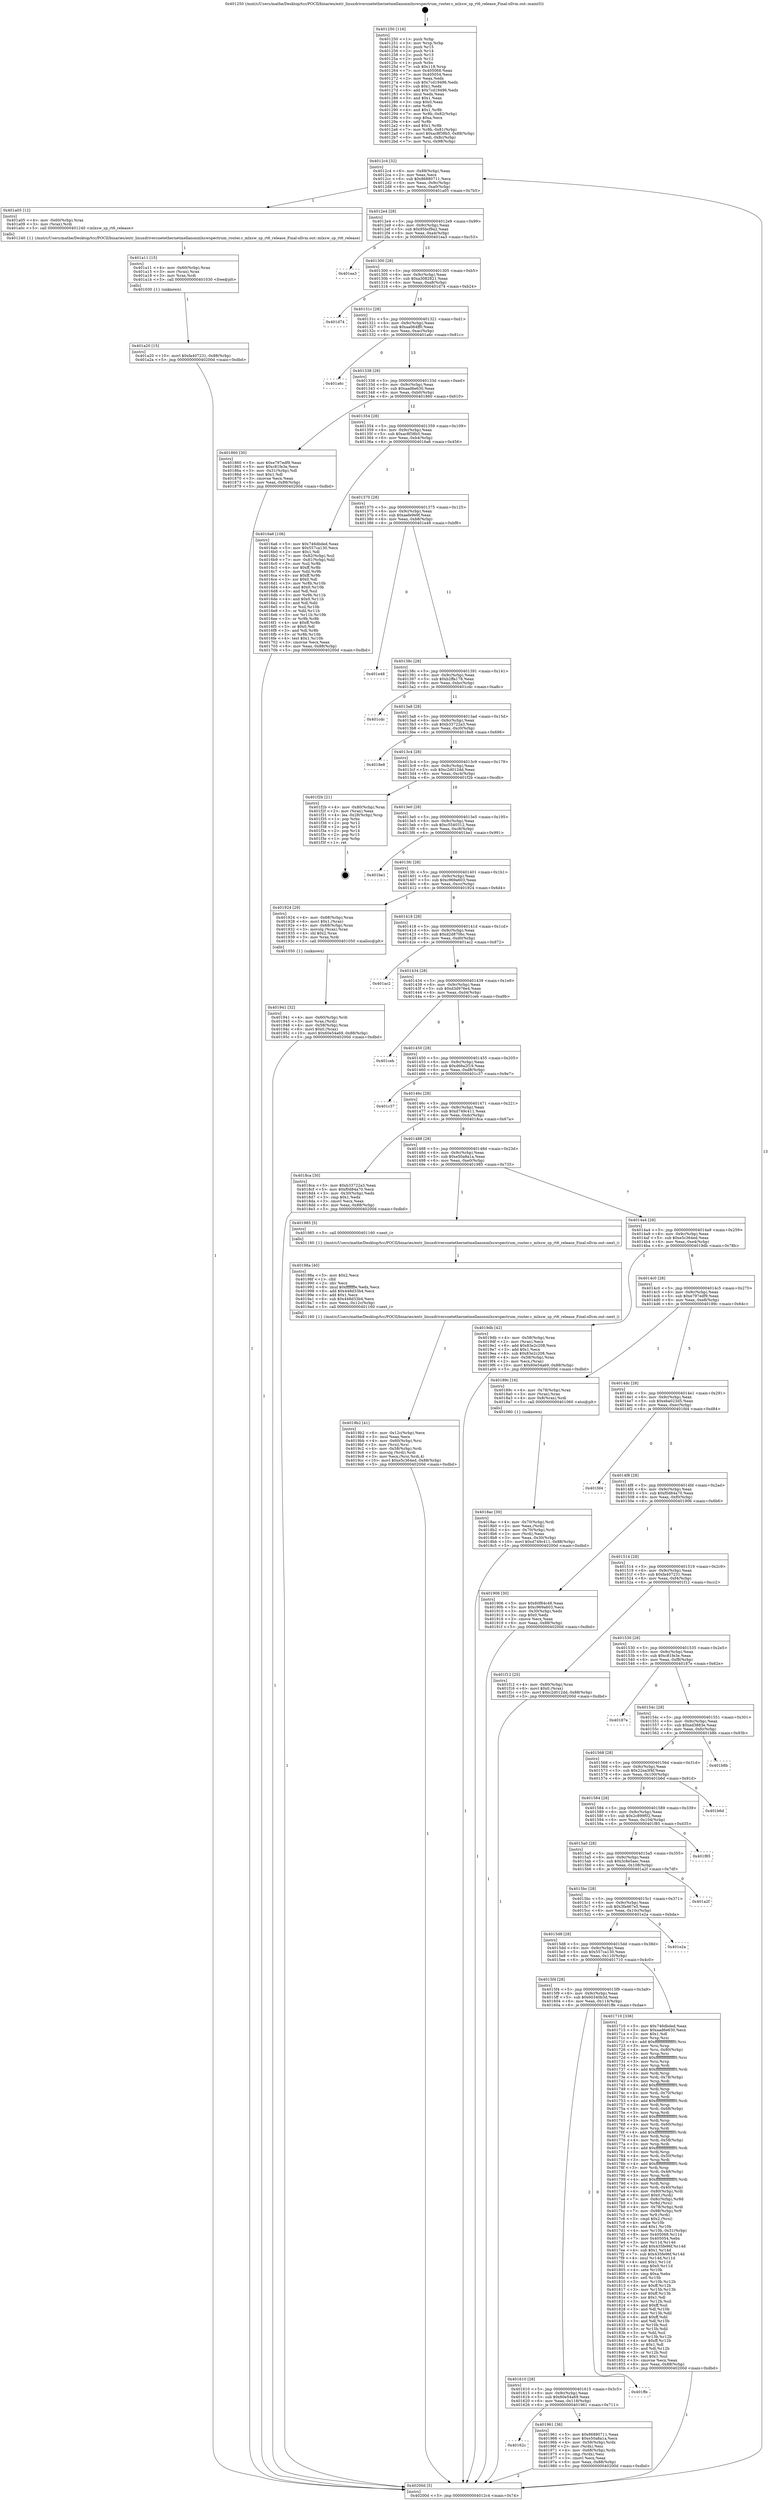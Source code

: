 digraph "0x401250" {
  label = "0x401250 (/mnt/c/Users/mathe/Desktop/tcc/POCII/binaries/extr_linuxdriversnetethernetmellanoxmlxswspectrum_router.c_mlxsw_sp_rt6_release_Final-ollvm.out::main(0))"
  labelloc = "t"
  node[shape=record]

  Entry [label="",width=0.3,height=0.3,shape=circle,fillcolor=black,style=filled]
  "0x4012c4" [label="{
     0x4012c4 [32]\l
     | [instrs]\l
     &nbsp;&nbsp;0x4012c4 \<+6\>: mov -0x88(%rbp),%eax\l
     &nbsp;&nbsp;0x4012ca \<+2\>: mov %eax,%ecx\l
     &nbsp;&nbsp;0x4012cc \<+6\>: sub $0x86880711,%ecx\l
     &nbsp;&nbsp;0x4012d2 \<+6\>: mov %eax,-0x9c(%rbp)\l
     &nbsp;&nbsp;0x4012d8 \<+6\>: mov %ecx,-0xa0(%rbp)\l
     &nbsp;&nbsp;0x4012de \<+6\>: je 0000000000401a05 \<main+0x7b5\>\l
  }"]
  "0x401a05" [label="{
     0x401a05 [12]\l
     | [instrs]\l
     &nbsp;&nbsp;0x401a05 \<+4\>: mov -0x60(%rbp),%rax\l
     &nbsp;&nbsp;0x401a09 \<+3\>: mov (%rax),%rdi\l
     &nbsp;&nbsp;0x401a0c \<+5\>: call 0000000000401240 \<mlxsw_sp_rt6_release\>\l
     | [calls]\l
     &nbsp;&nbsp;0x401240 \{1\} (/mnt/c/Users/mathe/Desktop/tcc/POCII/binaries/extr_linuxdriversnetethernetmellanoxmlxswspectrum_router.c_mlxsw_sp_rt6_release_Final-ollvm.out::mlxsw_sp_rt6_release)\l
  }"]
  "0x4012e4" [label="{
     0x4012e4 [28]\l
     | [instrs]\l
     &nbsp;&nbsp;0x4012e4 \<+5\>: jmp 00000000004012e9 \<main+0x99\>\l
     &nbsp;&nbsp;0x4012e9 \<+6\>: mov -0x9c(%rbp),%eax\l
     &nbsp;&nbsp;0x4012ef \<+5\>: sub $0x95bcf9a2,%eax\l
     &nbsp;&nbsp;0x4012f4 \<+6\>: mov %eax,-0xa4(%rbp)\l
     &nbsp;&nbsp;0x4012fa \<+6\>: je 0000000000401ea3 \<main+0xc53\>\l
  }"]
  Exit [label="",width=0.3,height=0.3,shape=circle,fillcolor=black,style=filled,peripheries=2]
  "0x401ea3" [label="{
     0x401ea3\l
  }", style=dashed]
  "0x401300" [label="{
     0x401300 [28]\l
     | [instrs]\l
     &nbsp;&nbsp;0x401300 \<+5\>: jmp 0000000000401305 \<main+0xb5\>\l
     &nbsp;&nbsp;0x401305 \<+6\>: mov -0x9c(%rbp),%eax\l
     &nbsp;&nbsp;0x40130b \<+5\>: sub $0xa3082821,%eax\l
     &nbsp;&nbsp;0x401310 \<+6\>: mov %eax,-0xa8(%rbp)\l
     &nbsp;&nbsp;0x401316 \<+6\>: je 0000000000401d74 \<main+0xb24\>\l
  }"]
  "0x401a20" [label="{
     0x401a20 [15]\l
     | [instrs]\l
     &nbsp;&nbsp;0x401a20 \<+10\>: movl $0xfa407231,-0x88(%rbp)\l
     &nbsp;&nbsp;0x401a2a \<+5\>: jmp 000000000040200d \<main+0xdbd\>\l
  }"]
  "0x401d74" [label="{
     0x401d74\l
  }", style=dashed]
  "0x40131c" [label="{
     0x40131c [28]\l
     | [instrs]\l
     &nbsp;&nbsp;0x40131c \<+5\>: jmp 0000000000401321 \<main+0xd1\>\l
     &nbsp;&nbsp;0x401321 \<+6\>: mov -0x9c(%rbp),%eax\l
     &nbsp;&nbsp;0x401327 \<+5\>: sub $0xaa064ff0,%eax\l
     &nbsp;&nbsp;0x40132c \<+6\>: mov %eax,-0xac(%rbp)\l
     &nbsp;&nbsp;0x401332 \<+6\>: je 0000000000401a6c \<main+0x81c\>\l
  }"]
  "0x401a11" [label="{
     0x401a11 [15]\l
     | [instrs]\l
     &nbsp;&nbsp;0x401a11 \<+4\>: mov -0x60(%rbp),%rax\l
     &nbsp;&nbsp;0x401a15 \<+3\>: mov (%rax),%rax\l
     &nbsp;&nbsp;0x401a18 \<+3\>: mov %rax,%rdi\l
     &nbsp;&nbsp;0x401a1b \<+5\>: call 0000000000401030 \<free@plt\>\l
     | [calls]\l
     &nbsp;&nbsp;0x401030 \{1\} (unknown)\l
  }"]
  "0x401a6c" [label="{
     0x401a6c\l
  }", style=dashed]
  "0x401338" [label="{
     0x401338 [28]\l
     | [instrs]\l
     &nbsp;&nbsp;0x401338 \<+5\>: jmp 000000000040133d \<main+0xed\>\l
     &nbsp;&nbsp;0x40133d \<+6\>: mov -0x9c(%rbp),%eax\l
     &nbsp;&nbsp;0x401343 \<+5\>: sub $0xaad6e630,%eax\l
     &nbsp;&nbsp;0x401348 \<+6\>: mov %eax,-0xb0(%rbp)\l
     &nbsp;&nbsp;0x40134e \<+6\>: je 0000000000401860 \<main+0x610\>\l
  }"]
  "0x4019b2" [label="{
     0x4019b2 [41]\l
     | [instrs]\l
     &nbsp;&nbsp;0x4019b2 \<+6\>: mov -0x12c(%rbp),%ecx\l
     &nbsp;&nbsp;0x4019b8 \<+3\>: imul %eax,%ecx\l
     &nbsp;&nbsp;0x4019bb \<+4\>: mov -0x60(%rbp),%rsi\l
     &nbsp;&nbsp;0x4019bf \<+3\>: mov (%rsi),%rsi\l
     &nbsp;&nbsp;0x4019c2 \<+4\>: mov -0x58(%rbp),%rdi\l
     &nbsp;&nbsp;0x4019c6 \<+3\>: movslq (%rdi),%rdi\l
     &nbsp;&nbsp;0x4019c9 \<+3\>: mov %ecx,(%rsi,%rdi,4)\l
     &nbsp;&nbsp;0x4019cc \<+10\>: movl $0xe5c364ed,-0x88(%rbp)\l
     &nbsp;&nbsp;0x4019d6 \<+5\>: jmp 000000000040200d \<main+0xdbd\>\l
  }"]
  "0x401860" [label="{
     0x401860 [30]\l
     | [instrs]\l
     &nbsp;&nbsp;0x401860 \<+5\>: mov $0xe797edf9,%eax\l
     &nbsp;&nbsp;0x401865 \<+5\>: mov $0xc81fe3e,%ecx\l
     &nbsp;&nbsp;0x40186a \<+3\>: mov -0x31(%rbp),%dl\l
     &nbsp;&nbsp;0x40186d \<+3\>: test $0x1,%dl\l
     &nbsp;&nbsp;0x401870 \<+3\>: cmovne %ecx,%eax\l
     &nbsp;&nbsp;0x401873 \<+6\>: mov %eax,-0x88(%rbp)\l
     &nbsp;&nbsp;0x401879 \<+5\>: jmp 000000000040200d \<main+0xdbd\>\l
  }"]
  "0x401354" [label="{
     0x401354 [28]\l
     | [instrs]\l
     &nbsp;&nbsp;0x401354 \<+5\>: jmp 0000000000401359 \<main+0x109\>\l
     &nbsp;&nbsp;0x401359 \<+6\>: mov -0x9c(%rbp),%eax\l
     &nbsp;&nbsp;0x40135f \<+5\>: sub $0xac8f38b5,%eax\l
     &nbsp;&nbsp;0x401364 \<+6\>: mov %eax,-0xb4(%rbp)\l
     &nbsp;&nbsp;0x40136a \<+6\>: je 00000000004016a6 \<main+0x456\>\l
  }"]
  "0x40198a" [label="{
     0x40198a [40]\l
     | [instrs]\l
     &nbsp;&nbsp;0x40198a \<+5\>: mov $0x2,%ecx\l
     &nbsp;&nbsp;0x40198f \<+1\>: cltd\l
     &nbsp;&nbsp;0x401990 \<+2\>: idiv %ecx\l
     &nbsp;&nbsp;0x401992 \<+6\>: imul $0xfffffffe,%edx,%ecx\l
     &nbsp;&nbsp;0x401998 \<+6\>: add $0x448d33b4,%ecx\l
     &nbsp;&nbsp;0x40199e \<+3\>: add $0x1,%ecx\l
     &nbsp;&nbsp;0x4019a1 \<+6\>: sub $0x448d33b4,%ecx\l
     &nbsp;&nbsp;0x4019a7 \<+6\>: mov %ecx,-0x12c(%rbp)\l
     &nbsp;&nbsp;0x4019ad \<+5\>: call 0000000000401160 \<next_i\>\l
     | [calls]\l
     &nbsp;&nbsp;0x401160 \{1\} (/mnt/c/Users/mathe/Desktop/tcc/POCII/binaries/extr_linuxdriversnetethernetmellanoxmlxswspectrum_router.c_mlxsw_sp_rt6_release_Final-ollvm.out::next_i)\l
  }"]
  "0x4016a6" [label="{
     0x4016a6 [106]\l
     | [instrs]\l
     &nbsp;&nbsp;0x4016a6 \<+5\>: mov $0x746dbded,%eax\l
     &nbsp;&nbsp;0x4016ab \<+5\>: mov $0x557ca130,%ecx\l
     &nbsp;&nbsp;0x4016b0 \<+2\>: mov $0x1,%dl\l
     &nbsp;&nbsp;0x4016b2 \<+7\>: mov -0x82(%rbp),%sil\l
     &nbsp;&nbsp;0x4016b9 \<+7\>: mov -0x81(%rbp),%dil\l
     &nbsp;&nbsp;0x4016c0 \<+3\>: mov %sil,%r8b\l
     &nbsp;&nbsp;0x4016c3 \<+4\>: xor $0xff,%r8b\l
     &nbsp;&nbsp;0x4016c7 \<+3\>: mov %dil,%r9b\l
     &nbsp;&nbsp;0x4016ca \<+4\>: xor $0xff,%r9b\l
     &nbsp;&nbsp;0x4016ce \<+3\>: xor $0x0,%dl\l
     &nbsp;&nbsp;0x4016d1 \<+3\>: mov %r8b,%r10b\l
     &nbsp;&nbsp;0x4016d4 \<+4\>: and $0x0,%r10b\l
     &nbsp;&nbsp;0x4016d8 \<+3\>: and %dl,%sil\l
     &nbsp;&nbsp;0x4016db \<+3\>: mov %r9b,%r11b\l
     &nbsp;&nbsp;0x4016de \<+4\>: and $0x0,%r11b\l
     &nbsp;&nbsp;0x4016e2 \<+3\>: and %dl,%dil\l
     &nbsp;&nbsp;0x4016e5 \<+3\>: or %sil,%r10b\l
     &nbsp;&nbsp;0x4016e8 \<+3\>: or %dil,%r11b\l
     &nbsp;&nbsp;0x4016eb \<+3\>: xor %r11b,%r10b\l
     &nbsp;&nbsp;0x4016ee \<+3\>: or %r9b,%r8b\l
     &nbsp;&nbsp;0x4016f1 \<+4\>: xor $0xff,%r8b\l
     &nbsp;&nbsp;0x4016f5 \<+3\>: or $0x0,%dl\l
     &nbsp;&nbsp;0x4016f8 \<+3\>: and %dl,%r8b\l
     &nbsp;&nbsp;0x4016fb \<+3\>: or %r8b,%r10b\l
     &nbsp;&nbsp;0x4016fe \<+4\>: test $0x1,%r10b\l
     &nbsp;&nbsp;0x401702 \<+3\>: cmovne %ecx,%eax\l
     &nbsp;&nbsp;0x401705 \<+6\>: mov %eax,-0x88(%rbp)\l
     &nbsp;&nbsp;0x40170b \<+5\>: jmp 000000000040200d \<main+0xdbd\>\l
  }"]
  "0x401370" [label="{
     0x401370 [28]\l
     | [instrs]\l
     &nbsp;&nbsp;0x401370 \<+5\>: jmp 0000000000401375 \<main+0x125\>\l
     &nbsp;&nbsp;0x401375 \<+6\>: mov -0x9c(%rbp),%eax\l
     &nbsp;&nbsp;0x40137b \<+5\>: sub $0xaefe9e9f,%eax\l
     &nbsp;&nbsp;0x401380 \<+6\>: mov %eax,-0xb8(%rbp)\l
     &nbsp;&nbsp;0x401386 \<+6\>: je 0000000000401e48 \<main+0xbf8\>\l
  }"]
  "0x40200d" [label="{
     0x40200d [5]\l
     | [instrs]\l
     &nbsp;&nbsp;0x40200d \<+5\>: jmp 00000000004012c4 \<main+0x74\>\l
  }"]
  "0x401250" [label="{
     0x401250 [116]\l
     | [instrs]\l
     &nbsp;&nbsp;0x401250 \<+1\>: push %rbp\l
     &nbsp;&nbsp;0x401251 \<+3\>: mov %rsp,%rbp\l
     &nbsp;&nbsp;0x401254 \<+2\>: push %r15\l
     &nbsp;&nbsp;0x401256 \<+2\>: push %r14\l
     &nbsp;&nbsp;0x401258 \<+2\>: push %r13\l
     &nbsp;&nbsp;0x40125a \<+2\>: push %r12\l
     &nbsp;&nbsp;0x40125c \<+1\>: push %rbx\l
     &nbsp;&nbsp;0x40125d \<+7\>: sub $0x118,%rsp\l
     &nbsp;&nbsp;0x401264 \<+7\>: mov 0x405068,%eax\l
     &nbsp;&nbsp;0x40126b \<+7\>: mov 0x405054,%ecx\l
     &nbsp;&nbsp;0x401272 \<+2\>: mov %eax,%edx\l
     &nbsp;&nbsp;0x401274 \<+6\>: sub $0x7cd19496,%edx\l
     &nbsp;&nbsp;0x40127a \<+3\>: sub $0x1,%edx\l
     &nbsp;&nbsp;0x40127d \<+6\>: add $0x7cd19496,%edx\l
     &nbsp;&nbsp;0x401283 \<+3\>: imul %edx,%eax\l
     &nbsp;&nbsp;0x401286 \<+3\>: and $0x1,%eax\l
     &nbsp;&nbsp;0x401289 \<+3\>: cmp $0x0,%eax\l
     &nbsp;&nbsp;0x40128c \<+4\>: sete %r8b\l
     &nbsp;&nbsp;0x401290 \<+4\>: and $0x1,%r8b\l
     &nbsp;&nbsp;0x401294 \<+7\>: mov %r8b,-0x82(%rbp)\l
     &nbsp;&nbsp;0x40129b \<+3\>: cmp $0xa,%ecx\l
     &nbsp;&nbsp;0x40129e \<+4\>: setl %r8b\l
     &nbsp;&nbsp;0x4012a2 \<+4\>: and $0x1,%r8b\l
     &nbsp;&nbsp;0x4012a6 \<+7\>: mov %r8b,-0x81(%rbp)\l
     &nbsp;&nbsp;0x4012ad \<+10\>: movl $0xac8f38b5,-0x88(%rbp)\l
     &nbsp;&nbsp;0x4012b7 \<+6\>: mov %edi,-0x8c(%rbp)\l
     &nbsp;&nbsp;0x4012bd \<+7\>: mov %rsi,-0x98(%rbp)\l
  }"]
  "0x40162c" [label="{
     0x40162c\l
  }", style=dashed]
  "0x401e48" [label="{
     0x401e48\l
  }", style=dashed]
  "0x40138c" [label="{
     0x40138c [28]\l
     | [instrs]\l
     &nbsp;&nbsp;0x40138c \<+5\>: jmp 0000000000401391 \<main+0x141\>\l
     &nbsp;&nbsp;0x401391 \<+6\>: mov -0x9c(%rbp),%eax\l
     &nbsp;&nbsp;0x401397 \<+5\>: sub $0xb2ffa178,%eax\l
     &nbsp;&nbsp;0x40139c \<+6\>: mov %eax,-0xbc(%rbp)\l
     &nbsp;&nbsp;0x4013a2 \<+6\>: je 0000000000401cdc \<main+0xa8c\>\l
  }"]
  "0x401961" [label="{
     0x401961 [36]\l
     | [instrs]\l
     &nbsp;&nbsp;0x401961 \<+5\>: mov $0x86880711,%eax\l
     &nbsp;&nbsp;0x401966 \<+5\>: mov $0xe50a8a1a,%ecx\l
     &nbsp;&nbsp;0x40196b \<+4\>: mov -0x58(%rbp),%rdx\l
     &nbsp;&nbsp;0x40196f \<+2\>: mov (%rdx),%esi\l
     &nbsp;&nbsp;0x401971 \<+4\>: mov -0x68(%rbp),%rdx\l
     &nbsp;&nbsp;0x401975 \<+2\>: cmp (%rdx),%esi\l
     &nbsp;&nbsp;0x401977 \<+3\>: cmovl %ecx,%eax\l
     &nbsp;&nbsp;0x40197a \<+6\>: mov %eax,-0x88(%rbp)\l
     &nbsp;&nbsp;0x401980 \<+5\>: jmp 000000000040200d \<main+0xdbd\>\l
  }"]
  "0x401cdc" [label="{
     0x401cdc\l
  }", style=dashed]
  "0x4013a8" [label="{
     0x4013a8 [28]\l
     | [instrs]\l
     &nbsp;&nbsp;0x4013a8 \<+5\>: jmp 00000000004013ad \<main+0x15d\>\l
     &nbsp;&nbsp;0x4013ad \<+6\>: mov -0x9c(%rbp),%eax\l
     &nbsp;&nbsp;0x4013b3 \<+5\>: sub $0xb33722a3,%eax\l
     &nbsp;&nbsp;0x4013b8 \<+6\>: mov %eax,-0xc0(%rbp)\l
     &nbsp;&nbsp;0x4013be \<+6\>: je 00000000004018e8 \<main+0x698\>\l
  }"]
  "0x401610" [label="{
     0x401610 [28]\l
     | [instrs]\l
     &nbsp;&nbsp;0x401610 \<+5\>: jmp 0000000000401615 \<main+0x3c5\>\l
     &nbsp;&nbsp;0x401615 \<+6\>: mov -0x9c(%rbp),%eax\l
     &nbsp;&nbsp;0x40161b \<+5\>: sub $0x60e54a69,%eax\l
     &nbsp;&nbsp;0x401620 \<+6\>: mov %eax,-0x118(%rbp)\l
     &nbsp;&nbsp;0x401626 \<+6\>: je 0000000000401961 \<main+0x711\>\l
  }"]
  "0x4018e8" [label="{
     0x4018e8\l
  }", style=dashed]
  "0x4013c4" [label="{
     0x4013c4 [28]\l
     | [instrs]\l
     &nbsp;&nbsp;0x4013c4 \<+5\>: jmp 00000000004013c9 \<main+0x179\>\l
     &nbsp;&nbsp;0x4013c9 \<+6\>: mov -0x9c(%rbp),%eax\l
     &nbsp;&nbsp;0x4013cf \<+5\>: sub $0xc2d012dd,%eax\l
     &nbsp;&nbsp;0x4013d4 \<+6\>: mov %eax,-0xc4(%rbp)\l
     &nbsp;&nbsp;0x4013da \<+6\>: je 0000000000401f2b \<main+0xcdb\>\l
  }"]
  "0x401ffe" [label="{
     0x401ffe\l
  }", style=dashed]
  "0x401f2b" [label="{
     0x401f2b [21]\l
     | [instrs]\l
     &nbsp;&nbsp;0x401f2b \<+4\>: mov -0x80(%rbp),%rax\l
     &nbsp;&nbsp;0x401f2f \<+2\>: mov (%rax),%eax\l
     &nbsp;&nbsp;0x401f31 \<+4\>: lea -0x28(%rbp),%rsp\l
     &nbsp;&nbsp;0x401f35 \<+1\>: pop %rbx\l
     &nbsp;&nbsp;0x401f36 \<+2\>: pop %r12\l
     &nbsp;&nbsp;0x401f38 \<+2\>: pop %r13\l
     &nbsp;&nbsp;0x401f3a \<+2\>: pop %r14\l
     &nbsp;&nbsp;0x401f3c \<+2\>: pop %r15\l
     &nbsp;&nbsp;0x401f3e \<+1\>: pop %rbp\l
     &nbsp;&nbsp;0x401f3f \<+1\>: ret\l
  }"]
  "0x4013e0" [label="{
     0x4013e0 [28]\l
     | [instrs]\l
     &nbsp;&nbsp;0x4013e0 \<+5\>: jmp 00000000004013e5 \<main+0x195\>\l
     &nbsp;&nbsp;0x4013e5 \<+6\>: mov -0x9c(%rbp),%eax\l
     &nbsp;&nbsp;0x4013eb \<+5\>: sub $0xc5540312,%eax\l
     &nbsp;&nbsp;0x4013f0 \<+6\>: mov %eax,-0xc8(%rbp)\l
     &nbsp;&nbsp;0x4013f6 \<+6\>: je 0000000000401be1 \<main+0x991\>\l
  }"]
  "0x401941" [label="{
     0x401941 [32]\l
     | [instrs]\l
     &nbsp;&nbsp;0x401941 \<+4\>: mov -0x60(%rbp),%rdi\l
     &nbsp;&nbsp;0x401945 \<+3\>: mov %rax,(%rdi)\l
     &nbsp;&nbsp;0x401948 \<+4\>: mov -0x58(%rbp),%rax\l
     &nbsp;&nbsp;0x40194c \<+6\>: movl $0x0,(%rax)\l
     &nbsp;&nbsp;0x401952 \<+10\>: movl $0x60e54a69,-0x88(%rbp)\l
     &nbsp;&nbsp;0x40195c \<+5\>: jmp 000000000040200d \<main+0xdbd\>\l
  }"]
  "0x401be1" [label="{
     0x401be1\l
  }", style=dashed]
  "0x4013fc" [label="{
     0x4013fc [28]\l
     | [instrs]\l
     &nbsp;&nbsp;0x4013fc \<+5\>: jmp 0000000000401401 \<main+0x1b1\>\l
     &nbsp;&nbsp;0x401401 \<+6\>: mov -0x9c(%rbp),%eax\l
     &nbsp;&nbsp;0x401407 \<+5\>: sub $0xc969a603,%eax\l
     &nbsp;&nbsp;0x40140c \<+6\>: mov %eax,-0xcc(%rbp)\l
     &nbsp;&nbsp;0x401412 \<+6\>: je 0000000000401924 \<main+0x6d4\>\l
  }"]
  "0x4018ac" [label="{
     0x4018ac [30]\l
     | [instrs]\l
     &nbsp;&nbsp;0x4018ac \<+4\>: mov -0x70(%rbp),%rdi\l
     &nbsp;&nbsp;0x4018b0 \<+2\>: mov %eax,(%rdi)\l
     &nbsp;&nbsp;0x4018b2 \<+4\>: mov -0x70(%rbp),%rdi\l
     &nbsp;&nbsp;0x4018b6 \<+2\>: mov (%rdi),%eax\l
     &nbsp;&nbsp;0x4018b8 \<+3\>: mov %eax,-0x30(%rbp)\l
     &nbsp;&nbsp;0x4018bb \<+10\>: movl $0xd749c411,-0x88(%rbp)\l
     &nbsp;&nbsp;0x4018c5 \<+5\>: jmp 000000000040200d \<main+0xdbd\>\l
  }"]
  "0x401924" [label="{
     0x401924 [29]\l
     | [instrs]\l
     &nbsp;&nbsp;0x401924 \<+4\>: mov -0x68(%rbp),%rax\l
     &nbsp;&nbsp;0x401928 \<+6\>: movl $0x1,(%rax)\l
     &nbsp;&nbsp;0x40192e \<+4\>: mov -0x68(%rbp),%rax\l
     &nbsp;&nbsp;0x401932 \<+3\>: movslq (%rax),%rax\l
     &nbsp;&nbsp;0x401935 \<+4\>: shl $0x2,%rax\l
     &nbsp;&nbsp;0x401939 \<+3\>: mov %rax,%rdi\l
     &nbsp;&nbsp;0x40193c \<+5\>: call 0000000000401050 \<malloc@plt\>\l
     | [calls]\l
     &nbsp;&nbsp;0x401050 \{1\} (unknown)\l
  }"]
  "0x401418" [label="{
     0x401418 [28]\l
     | [instrs]\l
     &nbsp;&nbsp;0x401418 \<+5\>: jmp 000000000040141d \<main+0x1cd\>\l
     &nbsp;&nbsp;0x40141d \<+6\>: mov -0x9c(%rbp),%eax\l
     &nbsp;&nbsp;0x401423 \<+5\>: sub $0xd2d870bc,%eax\l
     &nbsp;&nbsp;0x401428 \<+6\>: mov %eax,-0xd0(%rbp)\l
     &nbsp;&nbsp;0x40142e \<+6\>: je 0000000000401ac2 \<main+0x872\>\l
  }"]
  "0x4015f4" [label="{
     0x4015f4 [28]\l
     | [instrs]\l
     &nbsp;&nbsp;0x4015f4 \<+5\>: jmp 00000000004015f9 \<main+0x3a9\>\l
     &nbsp;&nbsp;0x4015f9 \<+6\>: mov -0x9c(%rbp),%eax\l
     &nbsp;&nbsp;0x4015ff \<+5\>: sub $0x60340b3d,%eax\l
     &nbsp;&nbsp;0x401604 \<+6\>: mov %eax,-0x114(%rbp)\l
     &nbsp;&nbsp;0x40160a \<+6\>: je 0000000000401ffe \<main+0xdae\>\l
  }"]
  "0x401ac2" [label="{
     0x401ac2\l
  }", style=dashed]
  "0x401434" [label="{
     0x401434 [28]\l
     | [instrs]\l
     &nbsp;&nbsp;0x401434 \<+5\>: jmp 0000000000401439 \<main+0x1e9\>\l
     &nbsp;&nbsp;0x401439 \<+6\>: mov -0x9c(%rbp),%eax\l
     &nbsp;&nbsp;0x40143f \<+5\>: sub $0xd3d976e4,%eax\l
     &nbsp;&nbsp;0x401444 \<+6\>: mov %eax,-0xd4(%rbp)\l
     &nbsp;&nbsp;0x40144a \<+6\>: je 0000000000401ceb \<main+0xa9b\>\l
  }"]
  "0x401710" [label="{
     0x401710 [336]\l
     | [instrs]\l
     &nbsp;&nbsp;0x401710 \<+5\>: mov $0x746dbded,%eax\l
     &nbsp;&nbsp;0x401715 \<+5\>: mov $0xaad6e630,%ecx\l
     &nbsp;&nbsp;0x40171a \<+2\>: mov $0x1,%dl\l
     &nbsp;&nbsp;0x40171c \<+3\>: mov %rsp,%rsi\l
     &nbsp;&nbsp;0x40171f \<+4\>: add $0xfffffffffffffff0,%rsi\l
     &nbsp;&nbsp;0x401723 \<+3\>: mov %rsi,%rsp\l
     &nbsp;&nbsp;0x401726 \<+4\>: mov %rsi,-0x80(%rbp)\l
     &nbsp;&nbsp;0x40172a \<+3\>: mov %rsp,%rsi\l
     &nbsp;&nbsp;0x40172d \<+4\>: add $0xfffffffffffffff0,%rsi\l
     &nbsp;&nbsp;0x401731 \<+3\>: mov %rsi,%rsp\l
     &nbsp;&nbsp;0x401734 \<+3\>: mov %rsp,%rdi\l
     &nbsp;&nbsp;0x401737 \<+4\>: add $0xfffffffffffffff0,%rdi\l
     &nbsp;&nbsp;0x40173b \<+3\>: mov %rdi,%rsp\l
     &nbsp;&nbsp;0x40173e \<+4\>: mov %rdi,-0x78(%rbp)\l
     &nbsp;&nbsp;0x401742 \<+3\>: mov %rsp,%rdi\l
     &nbsp;&nbsp;0x401745 \<+4\>: add $0xfffffffffffffff0,%rdi\l
     &nbsp;&nbsp;0x401749 \<+3\>: mov %rdi,%rsp\l
     &nbsp;&nbsp;0x40174c \<+4\>: mov %rdi,-0x70(%rbp)\l
     &nbsp;&nbsp;0x401750 \<+3\>: mov %rsp,%rdi\l
     &nbsp;&nbsp;0x401753 \<+4\>: add $0xfffffffffffffff0,%rdi\l
     &nbsp;&nbsp;0x401757 \<+3\>: mov %rdi,%rsp\l
     &nbsp;&nbsp;0x40175a \<+4\>: mov %rdi,-0x68(%rbp)\l
     &nbsp;&nbsp;0x40175e \<+3\>: mov %rsp,%rdi\l
     &nbsp;&nbsp;0x401761 \<+4\>: add $0xfffffffffffffff0,%rdi\l
     &nbsp;&nbsp;0x401765 \<+3\>: mov %rdi,%rsp\l
     &nbsp;&nbsp;0x401768 \<+4\>: mov %rdi,-0x60(%rbp)\l
     &nbsp;&nbsp;0x40176c \<+3\>: mov %rsp,%rdi\l
     &nbsp;&nbsp;0x40176f \<+4\>: add $0xfffffffffffffff0,%rdi\l
     &nbsp;&nbsp;0x401773 \<+3\>: mov %rdi,%rsp\l
     &nbsp;&nbsp;0x401776 \<+4\>: mov %rdi,-0x58(%rbp)\l
     &nbsp;&nbsp;0x40177a \<+3\>: mov %rsp,%rdi\l
     &nbsp;&nbsp;0x40177d \<+4\>: add $0xfffffffffffffff0,%rdi\l
     &nbsp;&nbsp;0x401781 \<+3\>: mov %rdi,%rsp\l
     &nbsp;&nbsp;0x401784 \<+4\>: mov %rdi,-0x50(%rbp)\l
     &nbsp;&nbsp;0x401788 \<+3\>: mov %rsp,%rdi\l
     &nbsp;&nbsp;0x40178b \<+4\>: add $0xfffffffffffffff0,%rdi\l
     &nbsp;&nbsp;0x40178f \<+3\>: mov %rdi,%rsp\l
     &nbsp;&nbsp;0x401792 \<+4\>: mov %rdi,-0x48(%rbp)\l
     &nbsp;&nbsp;0x401796 \<+3\>: mov %rsp,%rdi\l
     &nbsp;&nbsp;0x401799 \<+4\>: add $0xfffffffffffffff0,%rdi\l
     &nbsp;&nbsp;0x40179d \<+3\>: mov %rdi,%rsp\l
     &nbsp;&nbsp;0x4017a0 \<+4\>: mov %rdi,-0x40(%rbp)\l
     &nbsp;&nbsp;0x4017a4 \<+4\>: mov -0x80(%rbp),%rdi\l
     &nbsp;&nbsp;0x4017a8 \<+6\>: movl $0x0,(%rdi)\l
     &nbsp;&nbsp;0x4017ae \<+7\>: mov -0x8c(%rbp),%r8d\l
     &nbsp;&nbsp;0x4017b5 \<+3\>: mov %r8d,(%rsi)\l
     &nbsp;&nbsp;0x4017b8 \<+4\>: mov -0x78(%rbp),%rdi\l
     &nbsp;&nbsp;0x4017bc \<+7\>: mov -0x98(%rbp),%r9\l
     &nbsp;&nbsp;0x4017c3 \<+3\>: mov %r9,(%rdi)\l
     &nbsp;&nbsp;0x4017c6 \<+3\>: cmpl $0x2,(%rsi)\l
     &nbsp;&nbsp;0x4017c9 \<+4\>: setne %r10b\l
     &nbsp;&nbsp;0x4017cd \<+4\>: and $0x1,%r10b\l
     &nbsp;&nbsp;0x4017d1 \<+4\>: mov %r10b,-0x31(%rbp)\l
     &nbsp;&nbsp;0x4017d5 \<+8\>: mov 0x405068,%r11d\l
     &nbsp;&nbsp;0x4017dd \<+7\>: mov 0x405054,%ebx\l
     &nbsp;&nbsp;0x4017e4 \<+3\>: mov %r11d,%r14d\l
     &nbsp;&nbsp;0x4017e7 \<+7\>: add $0x435fe96f,%r14d\l
     &nbsp;&nbsp;0x4017ee \<+4\>: sub $0x1,%r14d\l
     &nbsp;&nbsp;0x4017f2 \<+7\>: sub $0x435fe96f,%r14d\l
     &nbsp;&nbsp;0x4017f9 \<+4\>: imul %r14d,%r11d\l
     &nbsp;&nbsp;0x4017fd \<+4\>: and $0x1,%r11d\l
     &nbsp;&nbsp;0x401801 \<+4\>: cmp $0x0,%r11d\l
     &nbsp;&nbsp;0x401805 \<+4\>: sete %r10b\l
     &nbsp;&nbsp;0x401809 \<+3\>: cmp $0xa,%ebx\l
     &nbsp;&nbsp;0x40180c \<+4\>: setl %r15b\l
     &nbsp;&nbsp;0x401810 \<+3\>: mov %r10b,%r12b\l
     &nbsp;&nbsp;0x401813 \<+4\>: xor $0xff,%r12b\l
     &nbsp;&nbsp;0x401817 \<+3\>: mov %r15b,%r13b\l
     &nbsp;&nbsp;0x40181a \<+4\>: xor $0xff,%r13b\l
     &nbsp;&nbsp;0x40181e \<+3\>: xor $0x1,%dl\l
     &nbsp;&nbsp;0x401821 \<+3\>: mov %r12b,%sil\l
     &nbsp;&nbsp;0x401824 \<+4\>: and $0xff,%sil\l
     &nbsp;&nbsp;0x401828 \<+3\>: and %dl,%r10b\l
     &nbsp;&nbsp;0x40182b \<+3\>: mov %r13b,%dil\l
     &nbsp;&nbsp;0x40182e \<+4\>: and $0xff,%dil\l
     &nbsp;&nbsp;0x401832 \<+3\>: and %dl,%r15b\l
     &nbsp;&nbsp;0x401835 \<+3\>: or %r10b,%sil\l
     &nbsp;&nbsp;0x401838 \<+3\>: or %r15b,%dil\l
     &nbsp;&nbsp;0x40183b \<+3\>: xor %dil,%sil\l
     &nbsp;&nbsp;0x40183e \<+3\>: or %r13b,%r12b\l
     &nbsp;&nbsp;0x401841 \<+4\>: xor $0xff,%r12b\l
     &nbsp;&nbsp;0x401845 \<+3\>: or $0x1,%dl\l
     &nbsp;&nbsp;0x401848 \<+3\>: and %dl,%r12b\l
     &nbsp;&nbsp;0x40184b \<+3\>: or %r12b,%sil\l
     &nbsp;&nbsp;0x40184e \<+4\>: test $0x1,%sil\l
     &nbsp;&nbsp;0x401852 \<+3\>: cmovne %ecx,%eax\l
     &nbsp;&nbsp;0x401855 \<+6\>: mov %eax,-0x88(%rbp)\l
     &nbsp;&nbsp;0x40185b \<+5\>: jmp 000000000040200d \<main+0xdbd\>\l
  }"]
  "0x401ceb" [label="{
     0x401ceb\l
  }", style=dashed]
  "0x401450" [label="{
     0x401450 [28]\l
     | [instrs]\l
     &nbsp;&nbsp;0x401450 \<+5\>: jmp 0000000000401455 \<main+0x205\>\l
     &nbsp;&nbsp;0x401455 \<+6\>: mov -0x9c(%rbp),%eax\l
     &nbsp;&nbsp;0x40145b \<+5\>: sub $0xd66a2f19,%eax\l
     &nbsp;&nbsp;0x401460 \<+6\>: mov %eax,-0xd8(%rbp)\l
     &nbsp;&nbsp;0x401466 \<+6\>: je 0000000000401c37 \<main+0x9e7\>\l
  }"]
  "0x4015d8" [label="{
     0x4015d8 [28]\l
     | [instrs]\l
     &nbsp;&nbsp;0x4015d8 \<+5\>: jmp 00000000004015dd \<main+0x38d\>\l
     &nbsp;&nbsp;0x4015dd \<+6\>: mov -0x9c(%rbp),%eax\l
     &nbsp;&nbsp;0x4015e3 \<+5\>: sub $0x557ca130,%eax\l
     &nbsp;&nbsp;0x4015e8 \<+6\>: mov %eax,-0x110(%rbp)\l
     &nbsp;&nbsp;0x4015ee \<+6\>: je 0000000000401710 \<main+0x4c0\>\l
  }"]
  "0x401c37" [label="{
     0x401c37\l
  }", style=dashed]
  "0x40146c" [label="{
     0x40146c [28]\l
     | [instrs]\l
     &nbsp;&nbsp;0x40146c \<+5\>: jmp 0000000000401471 \<main+0x221\>\l
     &nbsp;&nbsp;0x401471 \<+6\>: mov -0x9c(%rbp),%eax\l
     &nbsp;&nbsp;0x401477 \<+5\>: sub $0xd749c411,%eax\l
     &nbsp;&nbsp;0x40147c \<+6\>: mov %eax,-0xdc(%rbp)\l
     &nbsp;&nbsp;0x401482 \<+6\>: je 00000000004018ca \<main+0x67a\>\l
  }"]
  "0x401e2a" [label="{
     0x401e2a\l
  }", style=dashed]
  "0x4018ca" [label="{
     0x4018ca [30]\l
     | [instrs]\l
     &nbsp;&nbsp;0x4018ca \<+5\>: mov $0xb33722a3,%eax\l
     &nbsp;&nbsp;0x4018cf \<+5\>: mov $0xf0d84a70,%ecx\l
     &nbsp;&nbsp;0x4018d4 \<+3\>: mov -0x30(%rbp),%edx\l
     &nbsp;&nbsp;0x4018d7 \<+3\>: cmp $0x1,%edx\l
     &nbsp;&nbsp;0x4018da \<+3\>: cmovl %ecx,%eax\l
     &nbsp;&nbsp;0x4018dd \<+6\>: mov %eax,-0x88(%rbp)\l
     &nbsp;&nbsp;0x4018e3 \<+5\>: jmp 000000000040200d \<main+0xdbd\>\l
  }"]
  "0x401488" [label="{
     0x401488 [28]\l
     | [instrs]\l
     &nbsp;&nbsp;0x401488 \<+5\>: jmp 000000000040148d \<main+0x23d\>\l
     &nbsp;&nbsp;0x40148d \<+6\>: mov -0x9c(%rbp),%eax\l
     &nbsp;&nbsp;0x401493 \<+5\>: sub $0xe50a8a1a,%eax\l
     &nbsp;&nbsp;0x401498 \<+6\>: mov %eax,-0xe0(%rbp)\l
     &nbsp;&nbsp;0x40149e \<+6\>: je 0000000000401985 \<main+0x735\>\l
  }"]
  "0x4015bc" [label="{
     0x4015bc [28]\l
     | [instrs]\l
     &nbsp;&nbsp;0x4015bc \<+5\>: jmp 00000000004015c1 \<main+0x371\>\l
     &nbsp;&nbsp;0x4015c1 \<+6\>: mov -0x9c(%rbp),%eax\l
     &nbsp;&nbsp;0x4015c7 \<+5\>: sub $0x3fa467e5,%eax\l
     &nbsp;&nbsp;0x4015cc \<+6\>: mov %eax,-0x10c(%rbp)\l
     &nbsp;&nbsp;0x4015d2 \<+6\>: je 0000000000401e2a \<main+0xbda\>\l
  }"]
  "0x401985" [label="{
     0x401985 [5]\l
     | [instrs]\l
     &nbsp;&nbsp;0x401985 \<+5\>: call 0000000000401160 \<next_i\>\l
     | [calls]\l
     &nbsp;&nbsp;0x401160 \{1\} (/mnt/c/Users/mathe/Desktop/tcc/POCII/binaries/extr_linuxdriversnetethernetmellanoxmlxswspectrum_router.c_mlxsw_sp_rt6_release_Final-ollvm.out::next_i)\l
  }"]
  "0x4014a4" [label="{
     0x4014a4 [28]\l
     | [instrs]\l
     &nbsp;&nbsp;0x4014a4 \<+5\>: jmp 00000000004014a9 \<main+0x259\>\l
     &nbsp;&nbsp;0x4014a9 \<+6\>: mov -0x9c(%rbp),%eax\l
     &nbsp;&nbsp;0x4014af \<+5\>: sub $0xe5c364ed,%eax\l
     &nbsp;&nbsp;0x4014b4 \<+6\>: mov %eax,-0xe4(%rbp)\l
     &nbsp;&nbsp;0x4014ba \<+6\>: je 00000000004019db \<main+0x78b\>\l
  }"]
  "0x401a2f" [label="{
     0x401a2f\l
  }", style=dashed]
  "0x4019db" [label="{
     0x4019db [42]\l
     | [instrs]\l
     &nbsp;&nbsp;0x4019db \<+4\>: mov -0x58(%rbp),%rax\l
     &nbsp;&nbsp;0x4019df \<+2\>: mov (%rax),%ecx\l
     &nbsp;&nbsp;0x4019e1 \<+6\>: add $0x83e2c208,%ecx\l
     &nbsp;&nbsp;0x4019e7 \<+3\>: add $0x1,%ecx\l
     &nbsp;&nbsp;0x4019ea \<+6\>: sub $0x83e2c208,%ecx\l
     &nbsp;&nbsp;0x4019f0 \<+4\>: mov -0x58(%rbp),%rax\l
     &nbsp;&nbsp;0x4019f4 \<+2\>: mov %ecx,(%rax)\l
     &nbsp;&nbsp;0x4019f6 \<+10\>: movl $0x60e54a69,-0x88(%rbp)\l
     &nbsp;&nbsp;0x401a00 \<+5\>: jmp 000000000040200d \<main+0xdbd\>\l
  }"]
  "0x4014c0" [label="{
     0x4014c0 [28]\l
     | [instrs]\l
     &nbsp;&nbsp;0x4014c0 \<+5\>: jmp 00000000004014c5 \<main+0x275\>\l
     &nbsp;&nbsp;0x4014c5 \<+6\>: mov -0x9c(%rbp),%eax\l
     &nbsp;&nbsp;0x4014cb \<+5\>: sub $0xe797edf9,%eax\l
     &nbsp;&nbsp;0x4014d0 \<+6\>: mov %eax,-0xe8(%rbp)\l
     &nbsp;&nbsp;0x4014d6 \<+6\>: je 000000000040189c \<main+0x64c\>\l
  }"]
  "0x4015a0" [label="{
     0x4015a0 [28]\l
     | [instrs]\l
     &nbsp;&nbsp;0x4015a0 \<+5\>: jmp 00000000004015a5 \<main+0x355\>\l
     &nbsp;&nbsp;0x4015a5 \<+6\>: mov -0x9c(%rbp),%eax\l
     &nbsp;&nbsp;0x4015ab \<+5\>: sub $0x3c8e5aec,%eax\l
     &nbsp;&nbsp;0x4015b0 \<+6\>: mov %eax,-0x108(%rbp)\l
     &nbsp;&nbsp;0x4015b6 \<+6\>: je 0000000000401a2f \<main+0x7df\>\l
  }"]
  "0x40189c" [label="{
     0x40189c [16]\l
     | [instrs]\l
     &nbsp;&nbsp;0x40189c \<+4\>: mov -0x78(%rbp),%rax\l
     &nbsp;&nbsp;0x4018a0 \<+3\>: mov (%rax),%rax\l
     &nbsp;&nbsp;0x4018a3 \<+4\>: mov 0x8(%rax),%rdi\l
     &nbsp;&nbsp;0x4018a7 \<+5\>: call 0000000000401060 \<atoi@plt\>\l
     | [calls]\l
     &nbsp;&nbsp;0x401060 \{1\} (unknown)\l
  }"]
  "0x4014dc" [label="{
     0x4014dc [28]\l
     | [instrs]\l
     &nbsp;&nbsp;0x4014dc \<+5\>: jmp 00000000004014e1 \<main+0x291\>\l
     &nbsp;&nbsp;0x4014e1 \<+6\>: mov -0x9c(%rbp),%eax\l
     &nbsp;&nbsp;0x4014e7 \<+5\>: sub $0xeba023d5,%eax\l
     &nbsp;&nbsp;0x4014ec \<+6\>: mov %eax,-0xec(%rbp)\l
     &nbsp;&nbsp;0x4014f2 \<+6\>: je 0000000000401fd4 \<main+0xd84\>\l
  }"]
  "0x401f85" [label="{
     0x401f85\l
  }", style=dashed]
  "0x401fd4" [label="{
     0x401fd4\l
  }", style=dashed]
  "0x4014f8" [label="{
     0x4014f8 [28]\l
     | [instrs]\l
     &nbsp;&nbsp;0x4014f8 \<+5\>: jmp 00000000004014fd \<main+0x2ad\>\l
     &nbsp;&nbsp;0x4014fd \<+6\>: mov -0x9c(%rbp),%eax\l
     &nbsp;&nbsp;0x401503 \<+5\>: sub $0xf0d84a70,%eax\l
     &nbsp;&nbsp;0x401508 \<+6\>: mov %eax,-0xf0(%rbp)\l
     &nbsp;&nbsp;0x40150e \<+6\>: je 0000000000401906 \<main+0x6b6\>\l
  }"]
  "0x401584" [label="{
     0x401584 [28]\l
     | [instrs]\l
     &nbsp;&nbsp;0x401584 \<+5\>: jmp 0000000000401589 \<main+0x339\>\l
     &nbsp;&nbsp;0x401589 \<+6\>: mov -0x9c(%rbp),%eax\l
     &nbsp;&nbsp;0x40158f \<+5\>: sub $0x2c899f02,%eax\l
     &nbsp;&nbsp;0x401594 \<+6\>: mov %eax,-0x104(%rbp)\l
     &nbsp;&nbsp;0x40159a \<+6\>: je 0000000000401f85 \<main+0xd35\>\l
  }"]
  "0x401906" [label="{
     0x401906 [30]\l
     | [instrs]\l
     &nbsp;&nbsp;0x401906 \<+5\>: mov $0x60f84c48,%eax\l
     &nbsp;&nbsp;0x40190b \<+5\>: mov $0xc969a603,%ecx\l
     &nbsp;&nbsp;0x401910 \<+3\>: mov -0x30(%rbp),%edx\l
     &nbsp;&nbsp;0x401913 \<+3\>: cmp $0x0,%edx\l
     &nbsp;&nbsp;0x401916 \<+3\>: cmove %ecx,%eax\l
     &nbsp;&nbsp;0x401919 \<+6\>: mov %eax,-0x88(%rbp)\l
     &nbsp;&nbsp;0x40191f \<+5\>: jmp 000000000040200d \<main+0xdbd\>\l
  }"]
  "0x401514" [label="{
     0x401514 [28]\l
     | [instrs]\l
     &nbsp;&nbsp;0x401514 \<+5\>: jmp 0000000000401519 \<main+0x2c9\>\l
     &nbsp;&nbsp;0x401519 \<+6\>: mov -0x9c(%rbp),%eax\l
     &nbsp;&nbsp;0x40151f \<+5\>: sub $0xfa407231,%eax\l
     &nbsp;&nbsp;0x401524 \<+6\>: mov %eax,-0xf4(%rbp)\l
     &nbsp;&nbsp;0x40152a \<+6\>: je 0000000000401f12 \<main+0xcc2\>\l
  }"]
  "0x401b6d" [label="{
     0x401b6d\l
  }", style=dashed]
  "0x401f12" [label="{
     0x401f12 [25]\l
     | [instrs]\l
     &nbsp;&nbsp;0x401f12 \<+4\>: mov -0x80(%rbp),%rax\l
     &nbsp;&nbsp;0x401f16 \<+6\>: movl $0x0,(%rax)\l
     &nbsp;&nbsp;0x401f1c \<+10\>: movl $0xc2d012dd,-0x88(%rbp)\l
     &nbsp;&nbsp;0x401f26 \<+5\>: jmp 000000000040200d \<main+0xdbd\>\l
  }"]
  "0x401530" [label="{
     0x401530 [28]\l
     | [instrs]\l
     &nbsp;&nbsp;0x401530 \<+5\>: jmp 0000000000401535 \<main+0x2e5\>\l
     &nbsp;&nbsp;0x401535 \<+6\>: mov -0x9c(%rbp),%eax\l
     &nbsp;&nbsp;0x40153b \<+5\>: sub $0xc81fe3e,%eax\l
     &nbsp;&nbsp;0x401540 \<+6\>: mov %eax,-0xf8(%rbp)\l
     &nbsp;&nbsp;0x401546 \<+6\>: je 000000000040187e \<main+0x62e\>\l
  }"]
  "0x401568" [label="{
     0x401568 [28]\l
     | [instrs]\l
     &nbsp;&nbsp;0x401568 \<+5\>: jmp 000000000040156d \<main+0x31d\>\l
     &nbsp;&nbsp;0x40156d \<+6\>: mov -0x9c(%rbp),%eax\l
     &nbsp;&nbsp;0x401573 \<+5\>: sub $0x22ea3f4f,%eax\l
     &nbsp;&nbsp;0x401578 \<+6\>: mov %eax,-0x100(%rbp)\l
     &nbsp;&nbsp;0x40157e \<+6\>: je 0000000000401b6d \<main+0x91d\>\l
  }"]
  "0x40187e" [label="{
     0x40187e\l
  }", style=dashed]
  "0x40154c" [label="{
     0x40154c [28]\l
     | [instrs]\l
     &nbsp;&nbsp;0x40154c \<+5\>: jmp 0000000000401551 \<main+0x301\>\l
     &nbsp;&nbsp;0x401551 \<+6\>: mov -0x9c(%rbp),%eax\l
     &nbsp;&nbsp;0x401557 \<+5\>: sub $0xed3883e,%eax\l
     &nbsp;&nbsp;0x40155c \<+6\>: mov %eax,-0xfc(%rbp)\l
     &nbsp;&nbsp;0x401562 \<+6\>: je 0000000000401b8b \<main+0x93b\>\l
  }"]
  "0x401b8b" [label="{
     0x401b8b\l
  }", style=dashed]
  Entry -> "0x401250" [label=" 1"]
  "0x4012c4" -> "0x401a05" [label=" 1"]
  "0x4012c4" -> "0x4012e4" [label=" 13"]
  "0x401f2b" -> Exit [label=" 1"]
  "0x4012e4" -> "0x401ea3" [label=" 0"]
  "0x4012e4" -> "0x401300" [label=" 13"]
  "0x401f12" -> "0x40200d" [label=" 1"]
  "0x401300" -> "0x401d74" [label=" 0"]
  "0x401300" -> "0x40131c" [label=" 13"]
  "0x401a20" -> "0x40200d" [label=" 1"]
  "0x40131c" -> "0x401a6c" [label=" 0"]
  "0x40131c" -> "0x401338" [label=" 13"]
  "0x401a11" -> "0x401a20" [label=" 1"]
  "0x401338" -> "0x401860" [label=" 1"]
  "0x401338" -> "0x401354" [label=" 12"]
  "0x401a05" -> "0x401a11" [label=" 1"]
  "0x401354" -> "0x4016a6" [label=" 1"]
  "0x401354" -> "0x401370" [label=" 11"]
  "0x4016a6" -> "0x40200d" [label=" 1"]
  "0x401250" -> "0x4012c4" [label=" 1"]
  "0x40200d" -> "0x4012c4" [label=" 13"]
  "0x4019db" -> "0x40200d" [label=" 1"]
  "0x401370" -> "0x401e48" [label=" 0"]
  "0x401370" -> "0x40138c" [label=" 11"]
  "0x4019b2" -> "0x40200d" [label=" 1"]
  "0x40138c" -> "0x401cdc" [label=" 0"]
  "0x40138c" -> "0x4013a8" [label=" 11"]
  "0x40198a" -> "0x4019b2" [label=" 1"]
  "0x4013a8" -> "0x4018e8" [label=" 0"]
  "0x4013a8" -> "0x4013c4" [label=" 11"]
  "0x401961" -> "0x40200d" [label=" 2"]
  "0x4013c4" -> "0x401f2b" [label=" 1"]
  "0x4013c4" -> "0x4013e0" [label=" 10"]
  "0x401610" -> "0x40162c" [label=" 0"]
  "0x4013e0" -> "0x401be1" [label=" 0"]
  "0x4013e0" -> "0x4013fc" [label=" 10"]
  "0x401985" -> "0x40198a" [label=" 1"]
  "0x4013fc" -> "0x401924" [label=" 1"]
  "0x4013fc" -> "0x401418" [label=" 9"]
  "0x4015f4" -> "0x401610" [label=" 2"]
  "0x401418" -> "0x401ac2" [label=" 0"]
  "0x401418" -> "0x401434" [label=" 9"]
  "0x401610" -> "0x401961" [label=" 2"]
  "0x401434" -> "0x401ceb" [label=" 0"]
  "0x401434" -> "0x401450" [label=" 9"]
  "0x401941" -> "0x40200d" [label=" 1"]
  "0x401450" -> "0x401c37" [label=" 0"]
  "0x401450" -> "0x40146c" [label=" 9"]
  "0x401906" -> "0x40200d" [label=" 1"]
  "0x40146c" -> "0x4018ca" [label=" 1"]
  "0x40146c" -> "0x401488" [label=" 8"]
  "0x4018ca" -> "0x40200d" [label=" 1"]
  "0x401488" -> "0x401985" [label=" 1"]
  "0x401488" -> "0x4014a4" [label=" 7"]
  "0x40189c" -> "0x4018ac" [label=" 1"]
  "0x4014a4" -> "0x4019db" [label=" 1"]
  "0x4014a4" -> "0x4014c0" [label=" 6"]
  "0x401860" -> "0x40200d" [label=" 1"]
  "0x4014c0" -> "0x40189c" [label=" 1"]
  "0x4014c0" -> "0x4014dc" [label=" 5"]
  "0x4015f4" -> "0x401ffe" [label=" 0"]
  "0x4014dc" -> "0x401fd4" [label=" 0"]
  "0x4014dc" -> "0x4014f8" [label=" 5"]
  "0x4015d8" -> "0x4015f4" [label=" 2"]
  "0x4014f8" -> "0x401906" [label=" 1"]
  "0x4014f8" -> "0x401514" [label=" 4"]
  "0x401924" -> "0x401941" [label=" 1"]
  "0x401514" -> "0x401f12" [label=" 1"]
  "0x401514" -> "0x401530" [label=" 3"]
  "0x4015bc" -> "0x4015d8" [label=" 3"]
  "0x401530" -> "0x40187e" [label=" 0"]
  "0x401530" -> "0x40154c" [label=" 3"]
  "0x4018ac" -> "0x40200d" [label=" 1"]
  "0x40154c" -> "0x401b8b" [label=" 0"]
  "0x40154c" -> "0x401568" [label=" 3"]
  "0x4015bc" -> "0x401e2a" [label=" 0"]
  "0x401568" -> "0x401b6d" [label=" 0"]
  "0x401568" -> "0x401584" [label=" 3"]
  "0x4015d8" -> "0x401710" [label=" 1"]
  "0x401584" -> "0x401f85" [label=" 0"]
  "0x401584" -> "0x4015a0" [label=" 3"]
  "0x401710" -> "0x40200d" [label=" 1"]
  "0x4015a0" -> "0x401a2f" [label=" 0"]
  "0x4015a0" -> "0x4015bc" [label=" 3"]
}
